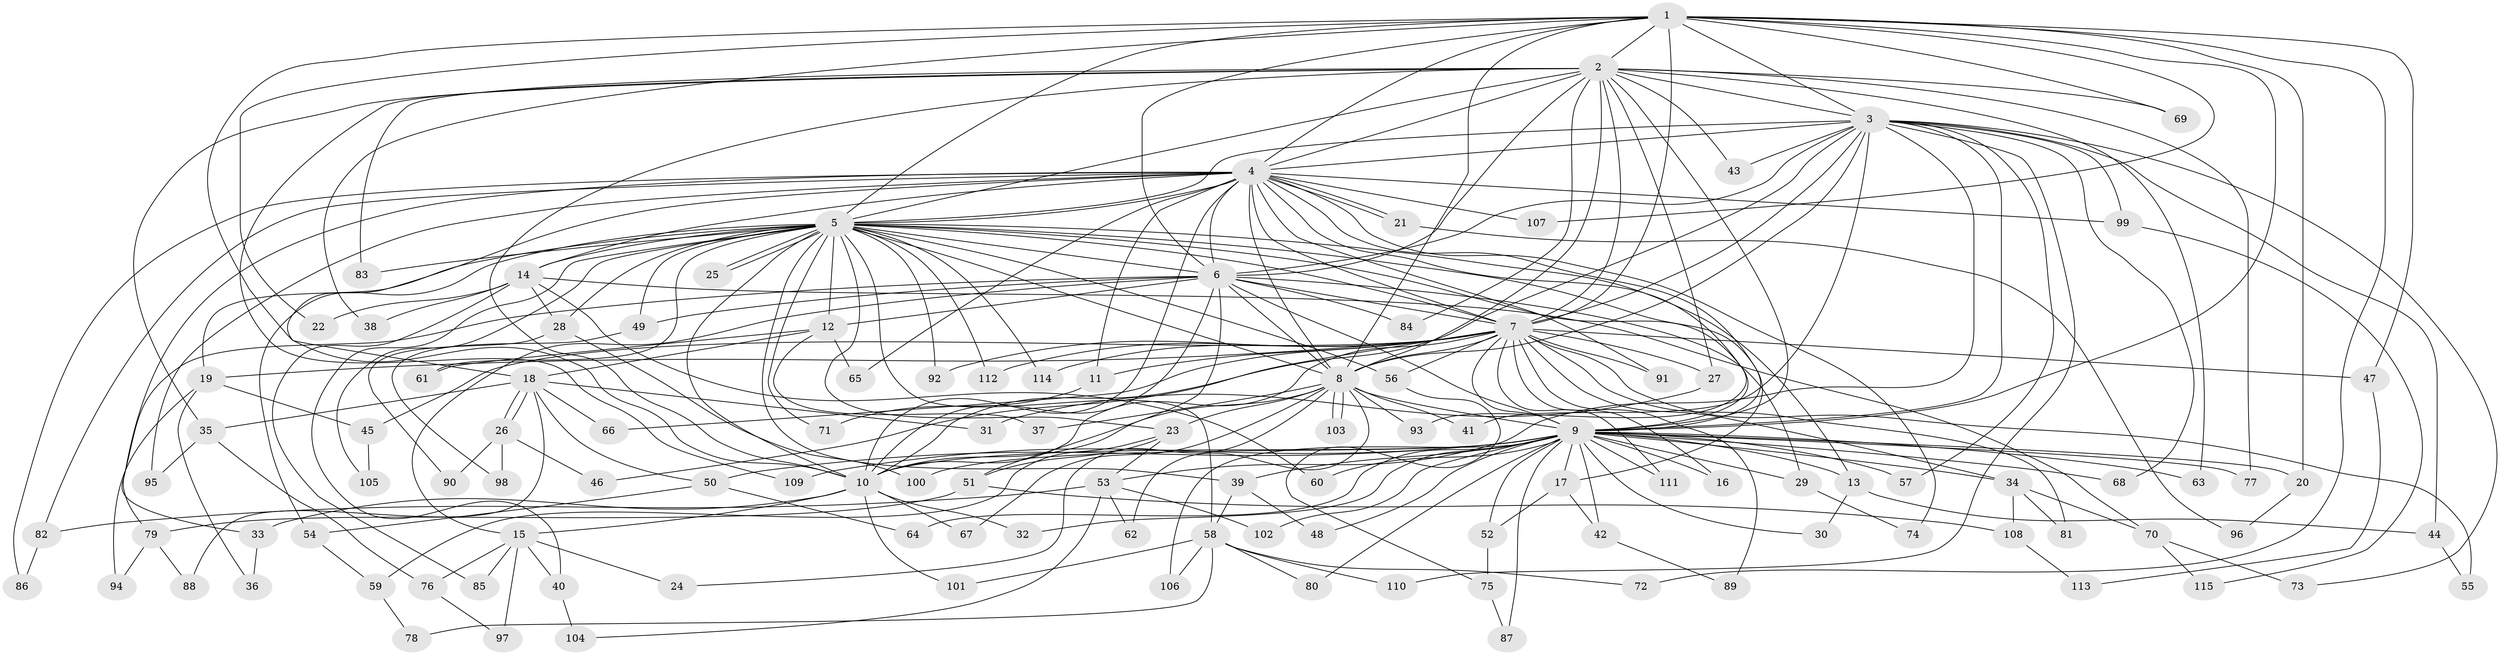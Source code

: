// coarse degree distribution, {14: 0.022988505747126436, 15: 0.022988505747126436, 45: 0.011494252873563218, 28: 0.011494252873563218, 18: 0.011494252873563218, 24: 0.011494252873563218, 3: 0.1724137931034483, 5: 0.06896551724137931, 8: 0.022988505747126436, 6: 0.022988505747126436, 2: 0.5057471264367817, 9: 0.011494252873563218, 4: 0.09195402298850575, 1: 0.011494252873563218}
// Generated by graph-tools (version 1.1) at 2025/23/03/03/25 07:23:43]
// undirected, 115 vertices, 255 edges
graph export_dot {
graph [start="1"]
  node [color=gray90,style=filled];
  1;
  2;
  3;
  4;
  5;
  6;
  7;
  8;
  9;
  10;
  11;
  12;
  13;
  14;
  15;
  16;
  17;
  18;
  19;
  20;
  21;
  22;
  23;
  24;
  25;
  26;
  27;
  28;
  29;
  30;
  31;
  32;
  33;
  34;
  35;
  36;
  37;
  38;
  39;
  40;
  41;
  42;
  43;
  44;
  45;
  46;
  47;
  48;
  49;
  50;
  51;
  52;
  53;
  54;
  55;
  56;
  57;
  58;
  59;
  60;
  61;
  62;
  63;
  64;
  65;
  66;
  67;
  68;
  69;
  70;
  71;
  72;
  73;
  74;
  75;
  76;
  77;
  78;
  79;
  80;
  81;
  82;
  83;
  84;
  85;
  86;
  87;
  88;
  89;
  90;
  91;
  92;
  93;
  94;
  95;
  96;
  97;
  98;
  99;
  100;
  101;
  102;
  103;
  104;
  105;
  106;
  107;
  108;
  109;
  110;
  111;
  112;
  113;
  114;
  115;
  1 -- 2;
  1 -- 3;
  1 -- 4;
  1 -- 5;
  1 -- 6;
  1 -- 7;
  1 -- 8;
  1 -- 9;
  1 -- 10;
  1 -- 20;
  1 -- 22;
  1 -- 38;
  1 -- 47;
  1 -- 69;
  1 -- 72;
  1 -- 107;
  2 -- 3;
  2 -- 4;
  2 -- 5;
  2 -- 6;
  2 -- 7;
  2 -- 8;
  2 -- 9;
  2 -- 10;
  2 -- 27;
  2 -- 35;
  2 -- 43;
  2 -- 63;
  2 -- 69;
  2 -- 77;
  2 -- 83;
  2 -- 84;
  2 -- 109;
  3 -- 4;
  3 -- 5;
  3 -- 6;
  3 -- 7;
  3 -- 8;
  3 -- 9;
  3 -- 10;
  3 -- 41;
  3 -- 43;
  3 -- 44;
  3 -- 53;
  3 -- 57;
  3 -- 68;
  3 -- 73;
  3 -- 99;
  3 -- 110;
  4 -- 5;
  4 -- 6;
  4 -- 7;
  4 -- 8;
  4 -- 9;
  4 -- 10;
  4 -- 11;
  4 -- 14;
  4 -- 18;
  4 -- 21;
  4 -- 21;
  4 -- 33;
  4 -- 65;
  4 -- 74;
  4 -- 82;
  4 -- 86;
  4 -- 91;
  4 -- 93;
  4 -- 95;
  4 -- 99;
  4 -- 107;
  5 -- 6;
  5 -- 7;
  5 -- 8;
  5 -- 9;
  5 -- 10;
  5 -- 12;
  5 -- 13;
  5 -- 14;
  5 -- 17;
  5 -- 19;
  5 -- 23;
  5 -- 25;
  5 -- 25;
  5 -- 28;
  5 -- 39;
  5 -- 40;
  5 -- 49;
  5 -- 54;
  5 -- 56;
  5 -- 58;
  5 -- 61;
  5 -- 71;
  5 -- 83;
  5 -- 92;
  5 -- 105;
  5 -- 112;
  5 -- 114;
  6 -- 7;
  6 -- 8;
  6 -- 9;
  6 -- 10;
  6 -- 12;
  6 -- 15;
  6 -- 29;
  6 -- 49;
  6 -- 51;
  6 -- 79;
  6 -- 84;
  7 -- 8;
  7 -- 9;
  7 -- 10;
  7 -- 11;
  7 -- 16;
  7 -- 19;
  7 -- 27;
  7 -- 34;
  7 -- 45;
  7 -- 46;
  7 -- 47;
  7 -- 55;
  7 -- 56;
  7 -- 66;
  7 -- 81;
  7 -- 89;
  7 -- 91;
  7 -- 92;
  7 -- 111;
  7 -- 112;
  7 -- 114;
  8 -- 9;
  8 -- 10;
  8 -- 23;
  8 -- 24;
  8 -- 37;
  8 -- 41;
  8 -- 62;
  8 -- 67;
  8 -- 93;
  8 -- 103;
  8 -- 103;
  9 -- 10;
  9 -- 13;
  9 -- 16;
  9 -- 17;
  9 -- 20;
  9 -- 29;
  9 -- 30;
  9 -- 32;
  9 -- 34;
  9 -- 39;
  9 -- 42;
  9 -- 48;
  9 -- 50;
  9 -- 52;
  9 -- 57;
  9 -- 60;
  9 -- 63;
  9 -- 64;
  9 -- 68;
  9 -- 77;
  9 -- 80;
  9 -- 87;
  9 -- 100;
  9 -- 102;
  9 -- 106;
  9 -- 109;
  9 -- 111;
  10 -- 15;
  10 -- 32;
  10 -- 33;
  10 -- 67;
  10 -- 101;
  11 -- 71;
  12 -- 18;
  12 -- 37;
  12 -- 61;
  12 -- 65;
  13 -- 30;
  13 -- 44;
  14 -- 22;
  14 -- 28;
  14 -- 38;
  14 -- 60;
  14 -- 70;
  14 -- 85;
  15 -- 24;
  15 -- 40;
  15 -- 76;
  15 -- 85;
  15 -- 97;
  17 -- 42;
  17 -- 52;
  18 -- 26;
  18 -- 26;
  18 -- 31;
  18 -- 35;
  18 -- 50;
  18 -- 66;
  18 -- 88;
  19 -- 36;
  19 -- 45;
  19 -- 94;
  20 -- 96;
  21 -- 96;
  23 -- 51;
  23 -- 53;
  23 -- 59;
  26 -- 46;
  26 -- 90;
  26 -- 98;
  27 -- 31;
  28 -- 90;
  28 -- 100;
  29 -- 74;
  33 -- 36;
  34 -- 70;
  34 -- 81;
  34 -- 108;
  35 -- 76;
  35 -- 95;
  39 -- 48;
  39 -- 58;
  40 -- 104;
  42 -- 89;
  44 -- 55;
  45 -- 105;
  47 -- 113;
  49 -- 98;
  50 -- 54;
  50 -- 64;
  51 -- 79;
  51 -- 108;
  52 -- 75;
  53 -- 62;
  53 -- 82;
  53 -- 102;
  53 -- 104;
  54 -- 59;
  56 -- 75;
  58 -- 72;
  58 -- 78;
  58 -- 80;
  58 -- 101;
  58 -- 106;
  58 -- 110;
  59 -- 78;
  70 -- 73;
  70 -- 115;
  75 -- 87;
  76 -- 97;
  79 -- 88;
  79 -- 94;
  82 -- 86;
  99 -- 115;
  108 -- 113;
}
